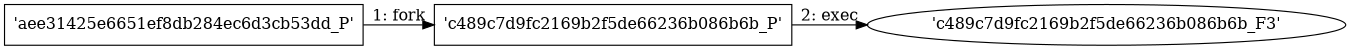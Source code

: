 digraph "D:\Learning\Paper\apt\基于CTI的攻击预警\Dataset\攻击图\ASGfromALLCTI\Threat Source newsletter for Aug. 6, 2020.dot" {
rankdir="LR"
size="9"
fixedsize="false"
splines="true"
nodesep=0.3
ranksep=0
fontsize=10
overlap="scalexy"
engine= "neato"
	"'aee31425e6651ef8db284ec6d3cb53dd_P'" [node_type=Process shape=box]
	"'c489c7d9fc2169b2f5de66236b086b6b_P'" [node_type=Process shape=box]
	"'aee31425e6651ef8db284ec6d3cb53dd_P'" -> "'c489c7d9fc2169b2f5de66236b086b6b_P'" [label="1: fork"]
	"'c489c7d9fc2169b2f5de66236b086b6b_P'" [node_type=Process shape=box]
	"'c489c7d9fc2169b2f5de66236b086b6b_F3'" [node_type=File shape=ellipse]
	"'c489c7d9fc2169b2f5de66236b086b6b_P'" -> "'c489c7d9fc2169b2f5de66236b086b6b_F3'" [label="2: exec"]
}
